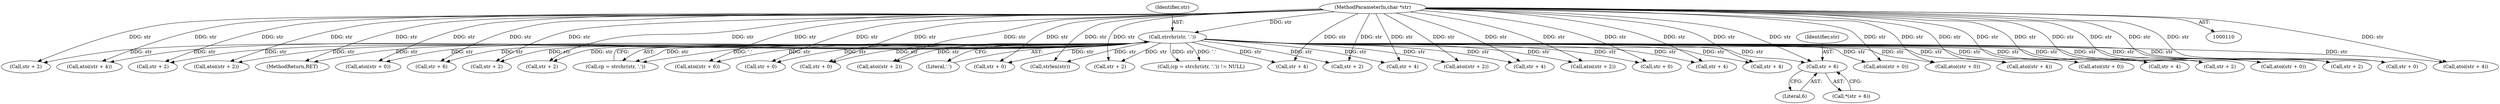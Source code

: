 digraph "0_postgres_4318daecc959886d001a6e79c6ea853e8b1dfb4b_0@pointer" {
"1000202" [label="(Call,str + 6)"];
"1000112" [label="(MethodParameterIn,char *str)"];
"1000124" [label="(Call,strchr(str, '.'))"];
"1000365" [label="(Call,str + 2)"];
"1000125" [label="(Identifier,str)"];
"1000244" [label="(Call,atoi(str + 4))"];
"1000204" [label="(Literal,6)"];
"1000302" [label="(Call,str + 2)"];
"1000359" [label="(Call,atoi(str + 2))"];
"1000421" [label="(MethodReturn,RET)"];
"1000315" [label="(Call,atoi(str + 0))"];
"1000197" [label="(Call,str + 6)"];
"1000264" [label="(Call,str + 2)"];
"1000297" [label="(Call,str + 2)"];
"1000196" [label="(Call,atoi(str + 6))"];
"1000225" [label="(Call,str + 0)"];
"1000413" [label="(Call,str + 0)"];
"1000124" [label="(Call,strchr(str, '.'))"];
"1000258" [label="(Call,atoi(str + 2))"];
"1000173" [label="(Call,strlen(str))"];
"1000346" [label="(Call,str + 4)"];
"1000398" [label="(Call,atoi(str + 2))"];
"1000211" [label="(Call,str + 4)"];
"1000272" [label="(Call,atoi(str + 0))"];
"1000112" [label="(MethodParameterIn,char *str)"];
"1000345" [label="(Call,atoi(str + 4))"];
"1000216" [label="(Call,str + 4)"];
"1000224" [label="(Call,atoi(str + 0))"];
"1000259" [label="(Call,str + 2)"];
"1000210" [label="(Call,atoi(str + 4))"];
"1000273" [label="(Call,str + 0)"];
"1000360" [label="(Call,str + 2)"];
"1000201" [label="(Call,*(str + 6))"];
"1000404" [label="(Call,str + 2)"];
"1000203" [label="(Identifier,str)"];
"1000245" [label="(Call,str + 4)"];
"1000296" [label="(Call,atoi(str + 2))"];
"1000250" [label="(Call,str + 4)"];
"1000316" [label="(Call,str + 0)"];
"1000202" [label="(Call,str + 6)"];
"1000351" [label="(Call,str + 4)"];
"1000122" [label="(Call,cp = strchr(str, '.'))"];
"1000412" [label="(Call,atoi(str + 0))"];
"1000373" [label="(Call,atoi(str + 0))"];
"1000399" [label="(Call,str + 2)"];
"1000126" [label="(Literal,'.')"];
"1000374" [label="(Call,str + 0)"];
"1000121" [label="(Call,(cp = strchr(str, '.')) != NULL)"];
"1000202" -> "1000201"  [label="AST: "];
"1000202" -> "1000204"  [label="CFG: "];
"1000203" -> "1000202"  [label="AST: "];
"1000204" -> "1000202"  [label="AST: "];
"1000201" -> "1000202"  [label="CFG: "];
"1000112" -> "1000202"  [label="DDG: str"];
"1000124" -> "1000202"  [label="DDG: str"];
"1000112" -> "1000110"  [label="AST: "];
"1000112" -> "1000421"  [label="DDG: str"];
"1000112" -> "1000124"  [label="DDG: str"];
"1000112" -> "1000173"  [label="DDG: str"];
"1000112" -> "1000196"  [label="DDG: str"];
"1000112" -> "1000197"  [label="DDG: str"];
"1000112" -> "1000210"  [label="DDG: str"];
"1000112" -> "1000211"  [label="DDG: str"];
"1000112" -> "1000216"  [label="DDG: str"];
"1000112" -> "1000224"  [label="DDG: str"];
"1000112" -> "1000225"  [label="DDG: str"];
"1000112" -> "1000244"  [label="DDG: str"];
"1000112" -> "1000245"  [label="DDG: str"];
"1000112" -> "1000250"  [label="DDG: str"];
"1000112" -> "1000258"  [label="DDG: str"];
"1000112" -> "1000259"  [label="DDG: str"];
"1000112" -> "1000264"  [label="DDG: str"];
"1000112" -> "1000272"  [label="DDG: str"];
"1000112" -> "1000273"  [label="DDG: str"];
"1000112" -> "1000296"  [label="DDG: str"];
"1000112" -> "1000297"  [label="DDG: str"];
"1000112" -> "1000302"  [label="DDG: str"];
"1000112" -> "1000315"  [label="DDG: str"];
"1000112" -> "1000316"  [label="DDG: str"];
"1000112" -> "1000345"  [label="DDG: str"];
"1000112" -> "1000346"  [label="DDG: str"];
"1000112" -> "1000351"  [label="DDG: str"];
"1000112" -> "1000359"  [label="DDG: str"];
"1000112" -> "1000360"  [label="DDG: str"];
"1000112" -> "1000365"  [label="DDG: str"];
"1000112" -> "1000373"  [label="DDG: str"];
"1000112" -> "1000374"  [label="DDG: str"];
"1000112" -> "1000398"  [label="DDG: str"];
"1000112" -> "1000399"  [label="DDG: str"];
"1000112" -> "1000404"  [label="DDG: str"];
"1000112" -> "1000412"  [label="DDG: str"];
"1000112" -> "1000413"  [label="DDG: str"];
"1000124" -> "1000122"  [label="AST: "];
"1000124" -> "1000126"  [label="CFG: "];
"1000125" -> "1000124"  [label="AST: "];
"1000126" -> "1000124"  [label="AST: "];
"1000122" -> "1000124"  [label="CFG: "];
"1000124" -> "1000421"  [label="DDG: str"];
"1000124" -> "1000121"  [label="DDG: str"];
"1000124" -> "1000121"  [label="DDG: '.'"];
"1000124" -> "1000122"  [label="DDG: str"];
"1000124" -> "1000122"  [label="DDG: '.'"];
"1000124" -> "1000173"  [label="DDG: str"];
"1000124" -> "1000196"  [label="DDG: str"];
"1000124" -> "1000197"  [label="DDG: str"];
"1000124" -> "1000210"  [label="DDG: str"];
"1000124" -> "1000211"  [label="DDG: str"];
"1000124" -> "1000216"  [label="DDG: str"];
"1000124" -> "1000224"  [label="DDG: str"];
"1000124" -> "1000225"  [label="DDG: str"];
"1000124" -> "1000244"  [label="DDG: str"];
"1000124" -> "1000245"  [label="DDG: str"];
"1000124" -> "1000250"  [label="DDG: str"];
"1000124" -> "1000258"  [label="DDG: str"];
"1000124" -> "1000259"  [label="DDG: str"];
"1000124" -> "1000264"  [label="DDG: str"];
"1000124" -> "1000272"  [label="DDG: str"];
"1000124" -> "1000273"  [label="DDG: str"];
"1000124" -> "1000296"  [label="DDG: str"];
"1000124" -> "1000297"  [label="DDG: str"];
"1000124" -> "1000302"  [label="DDG: str"];
"1000124" -> "1000315"  [label="DDG: str"];
"1000124" -> "1000316"  [label="DDG: str"];
"1000124" -> "1000345"  [label="DDG: str"];
"1000124" -> "1000346"  [label="DDG: str"];
"1000124" -> "1000351"  [label="DDG: str"];
"1000124" -> "1000359"  [label="DDG: str"];
"1000124" -> "1000360"  [label="DDG: str"];
"1000124" -> "1000365"  [label="DDG: str"];
"1000124" -> "1000373"  [label="DDG: str"];
"1000124" -> "1000374"  [label="DDG: str"];
"1000124" -> "1000398"  [label="DDG: str"];
"1000124" -> "1000399"  [label="DDG: str"];
"1000124" -> "1000404"  [label="DDG: str"];
"1000124" -> "1000412"  [label="DDG: str"];
"1000124" -> "1000413"  [label="DDG: str"];
}
